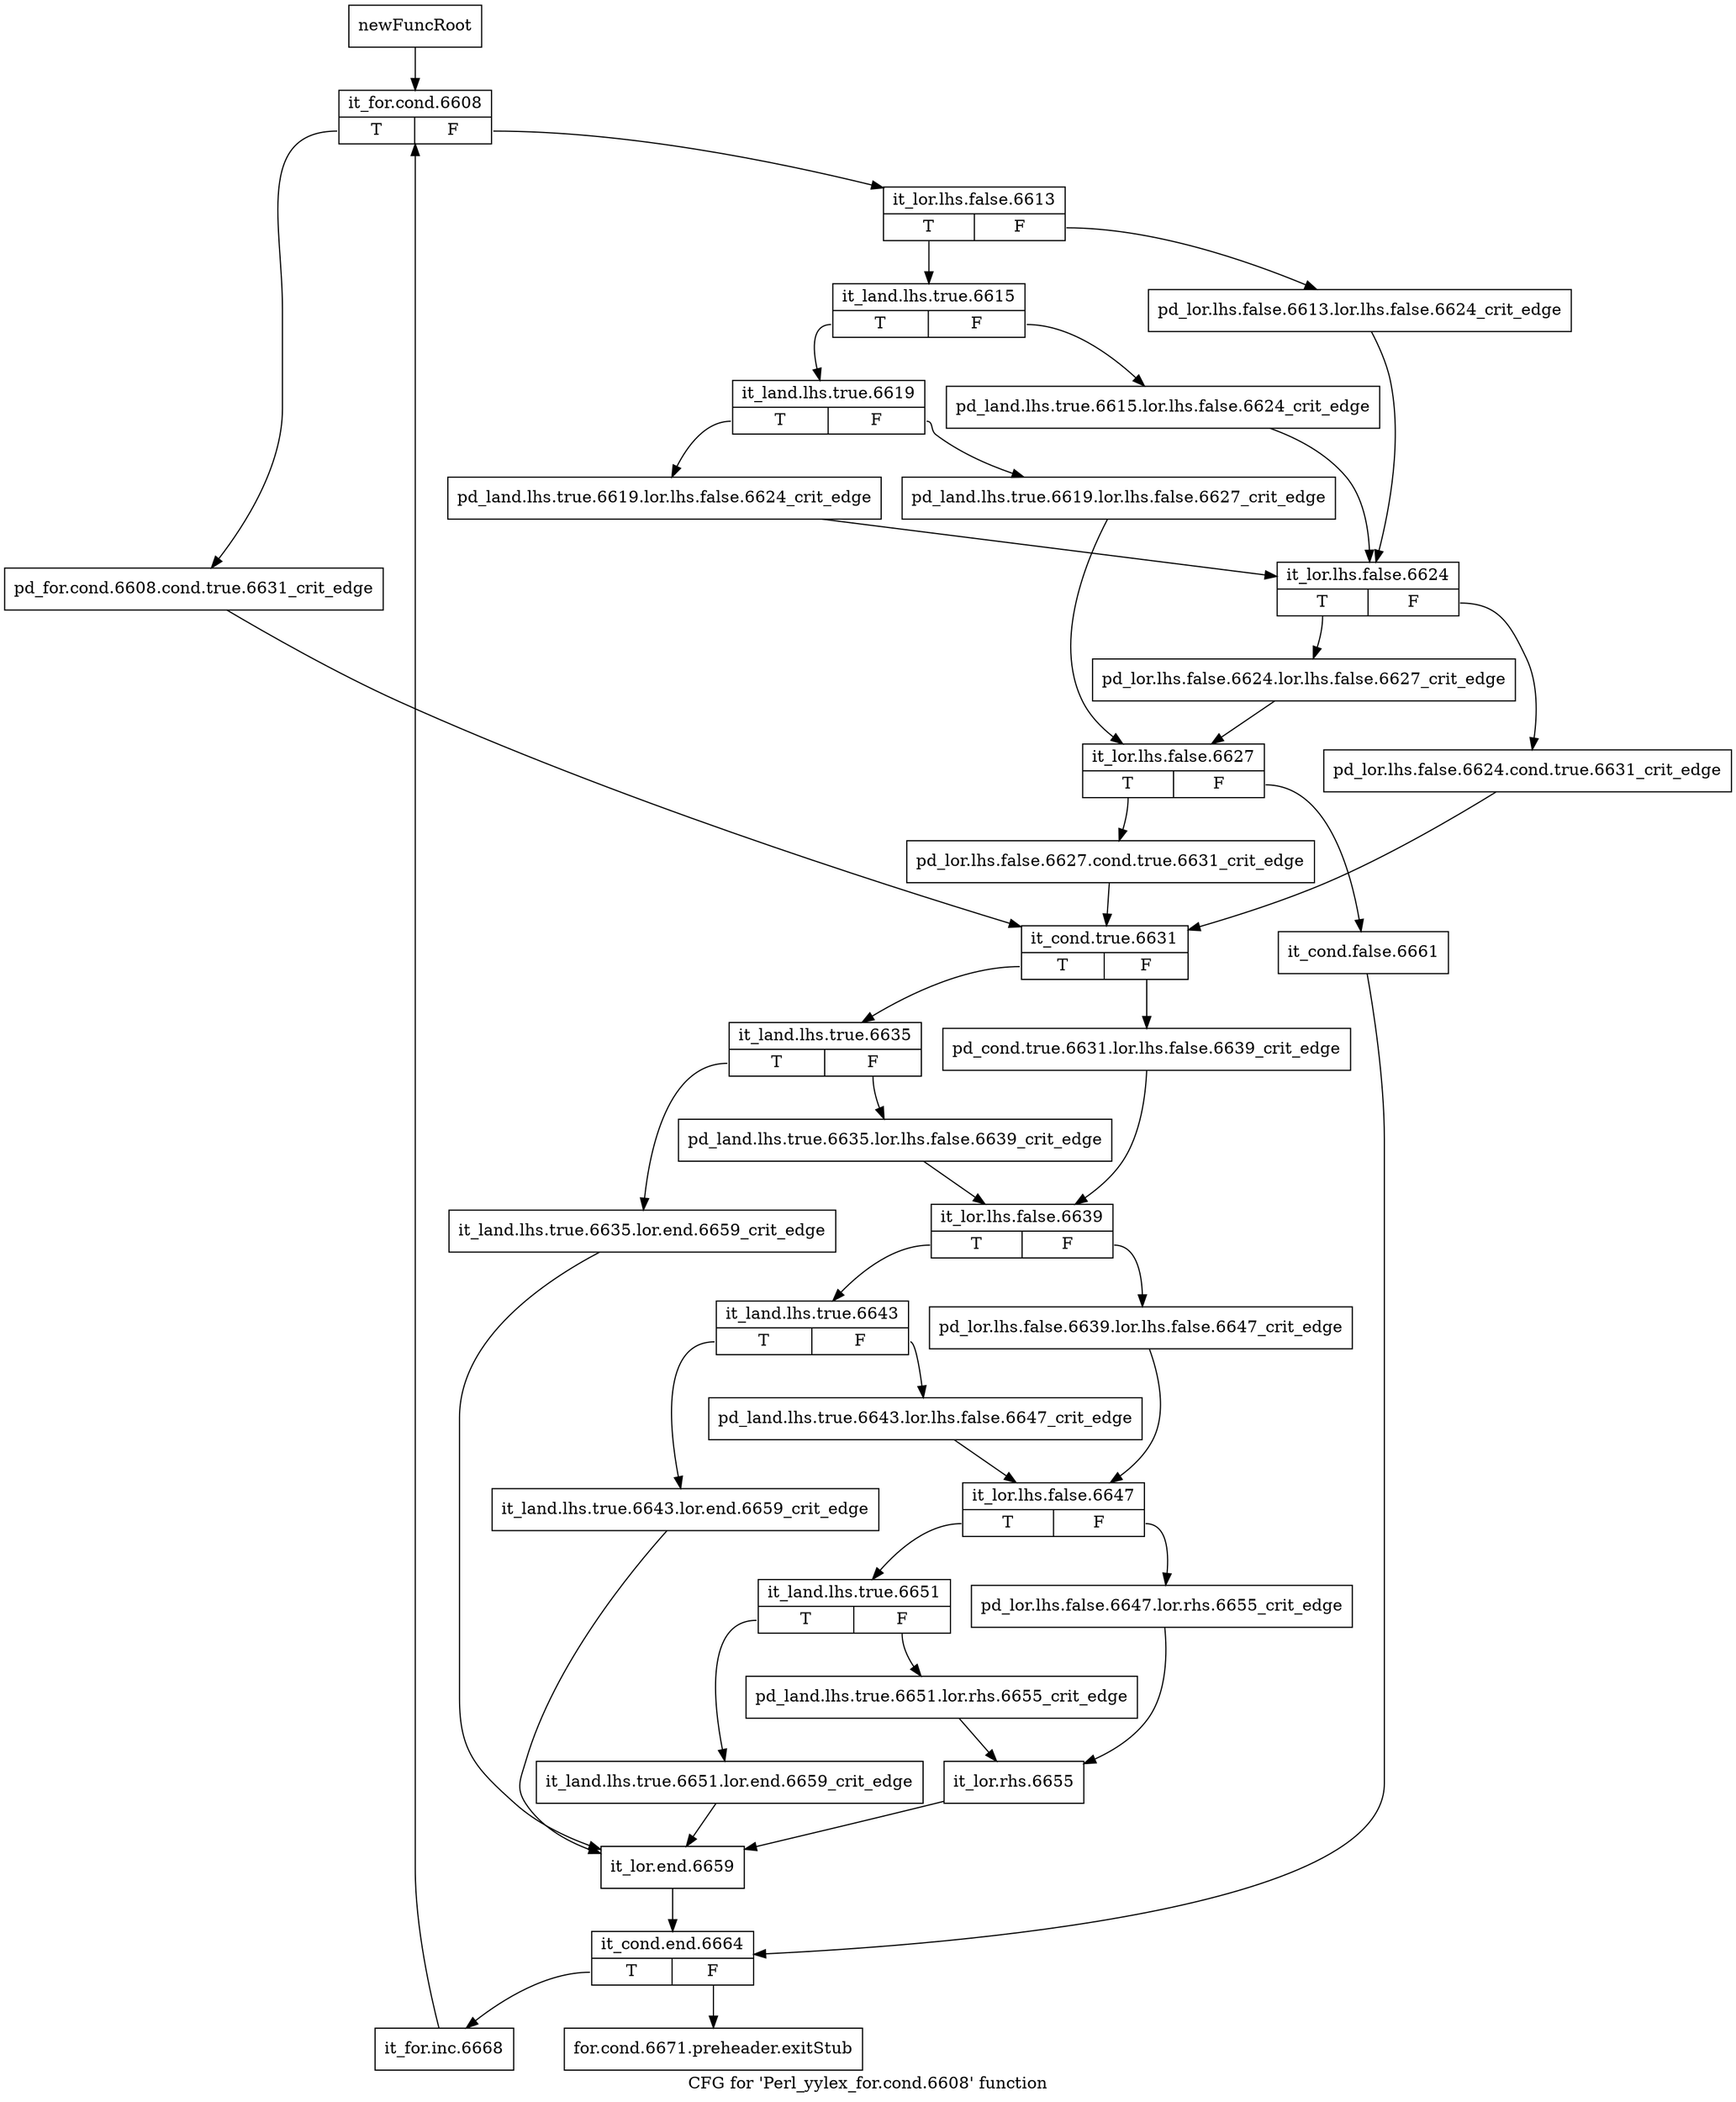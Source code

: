 digraph "CFG for 'Perl_yylex_for.cond.6608' function" {
	label="CFG for 'Perl_yylex_for.cond.6608' function";

	Node0x554c790 [shape=record,label="{newFuncRoot}"];
	Node0x554c790 -> Node0x554c830;
	Node0x554c7e0 [shape=record,label="{for.cond.6671.preheader.exitStub}"];
	Node0x554c830 [shape=record,label="{it_for.cond.6608|{<s0>T|<s1>F}}"];
	Node0x554c830:s0 -> Node0x554cc90;
	Node0x554c830:s1 -> Node0x554c880;
	Node0x554c880 [shape=record,label="{it_lor.lhs.false.6613|{<s0>T|<s1>F}}"];
	Node0x554c880:s0 -> Node0x554c920;
	Node0x554c880:s1 -> Node0x554c8d0;
	Node0x554c8d0 [shape=record,label="{pd_lor.lhs.false.6613.lor.lhs.false.6624_crit_edge}"];
	Node0x554c8d0 -> Node0x554cab0;
	Node0x554c920 [shape=record,label="{it_land.lhs.true.6615|{<s0>T|<s1>F}}"];
	Node0x554c920:s0 -> Node0x554c9c0;
	Node0x554c920:s1 -> Node0x554c970;
	Node0x554c970 [shape=record,label="{pd_land.lhs.true.6615.lor.lhs.false.6624_crit_edge}"];
	Node0x554c970 -> Node0x554cab0;
	Node0x554c9c0 [shape=record,label="{it_land.lhs.true.6619|{<s0>T|<s1>F}}"];
	Node0x554c9c0:s0 -> Node0x554ca60;
	Node0x554c9c0:s1 -> Node0x554ca10;
	Node0x554ca10 [shape=record,label="{pd_land.lhs.true.6619.lor.lhs.false.6627_crit_edge}"];
	Node0x554ca10 -> Node0x554cba0;
	Node0x554ca60 [shape=record,label="{pd_land.lhs.true.6619.lor.lhs.false.6624_crit_edge}"];
	Node0x554ca60 -> Node0x554cab0;
	Node0x554cab0 [shape=record,label="{it_lor.lhs.false.6624|{<s0>T|<s1>F}}"];
	Node0x554cab0:s0 -> Node0x554cb50;
	Node0x554cab0:s1 -> Node0x554cb00;
	Node0x554cb00 [shape=record,label="{pd_lor.lhs.false.6624.cond.true.6631_crit_edge}"];
	Node0x554cb00 -> Node0x554cce0;
	Node0x554cb50 [shape=record,label="{pd_lor.lhs.false.6624.lor.lhs.false.6627_crit_edge}"];
	Node0x554cb50 -> Node0x554cba0;
	Node0x554cba0 [shape=record,label="{it_lor.lhs.false.6627|{<s0>T|<s1>F}}"];
	Node0x554cba0:s0 -> Node0x554cc40;
	Node0x554cba0:s1 -> Node0x554cbf0;
	Node0x554cbf0 [shape=record,label="{it_cond.false.6661}"];
	Node0x554cbf0 -> Node0x554d230;
	Node0x554cc40 [shape=record,label="{pd_lor.lhs.false.6627.cond.true.6631_crit_edge}"];
	Node0x554cc40 -> Node0x554cce0;
	Node0x554cc90 [shape=record,label="{pd_for.cond.6608.cond.true.6631_crit_edge}"];
	Node0x554cc90 -> Node0x554cce0;
	Node0x554cce0 [shape=record,label="{it_cond.true.6631|{<s0>T|<s1>F}}"];
	Node0x554cce0:s0 -> Node0x554cd80;
	Node0x554cce0:s1 -> Node0x554cd30;
	Node0x554cd30 [shape=record,label="{pd_cond.true.6631.lor.lhs.false.6639_crit_edge}"];
	Node0x554cd30 -> Node0x554ce20;
	Node0x554cd80 [shape=record,label="{it_land.lhs.true.6635|{<s0>T|<s1>F}}"];
	Node0x554cd80:s0 -> Node0x554d190;
	Node0x554cd80:s1 -> Node0x554cdd0;
	Node0x554cdd0 [shape=record,label="{pd_land.lhs.true.6635.lor.lhs.false.6639_crit_edge}"];
	Node0x554cdd0 -> Node0x554ce20;
	Node0x554ce20 [shape=record,label="{it_lor.lhs.false.6639|{<s0>T|<s1>F}}"];
	Node0x554ce20:s0 -> Node0x554cec0;
	Node0x554ce20:s1 -> Node0x554ce70;
	Node0x554ce70 [shape=record,label="{pd_lor.lhs.false.6639.lor.lhs.false.6647_crit_edge}"];
	Node0x554ce70 -> Node0x554cf60;
	Node0x554cec0 [shape=record,label="{it_land.lhs.true.6643|{<s0>T|<s1>F}}"];
	Node0x554cec0:s0 -> Node0x554d140;
	Node0x554cec0:s1 -> Node0x554cf10;
	Node0x554cf10 [shape=record,label="{pd_land.lhs.true.6643.lor.lhs.false.6647_crit_edge}"];
	Node0x554cf10 -> Node0x554cf60;
	Node0x554cf60 [shape=record,label="{it_lor.lhs.false.6647|{<s0>T|<s1>F}}"];
	Node0x554cf60:s0 -> Node0x554d000;
	Node0x554cf60:s1 -> Node0x554cfb0;
	Node0x554cfb0 [shape=record,label="{pd_lor.lhs.false.6647.lor.rhs.6655_crit_edge}"];
	Node0x554cfb0 -> Node0x554d0a0;
	Node0x554d000 [shape=record,label="{it_land.lhs.true.6651|{<s0>T|<s1>F}}"];
	Node0x554d000:s0 -> Node0x554d0f0;
	Node0x554d000:s1 -> Node0x554d050;
	Node0x554d050 [shape=record,label="{pd_land.lhs.true.6651.lor.rhs.6655_crit_edge}"];
	Node0x554d050 -> Node0x554d0a0;
	Node0x554d0a0 [shape=record,label="{it_lor.rhs.6655}"];
	Node0x554d0a0 -> Node0x554d1e0;
	Node0x554d0f0 [shape=record,label="{it_land.lhs.true.6651.lor.end.6659_crit_edge}"];
	Node0x554d0f0 -> Node0x554d1e0;
	Node0x554d140 [shape=record,label="{it_land.lhs.true.6643.lor.end.6659_crit_edge}"];
	Node0x554d140 -> Node0x554d1e0;
	Node0x554d190 [shape=record,label="{it_land.lhs.true.6635.lor.end.6659_crit_edge}"];
	Node0x554d190 -> Node0x554d1e0;
	Node0x554d1e0 [shape=record,label="{it_lor.end.6659}"];
	Node0x554d1e0 -> Node0x554d230;
	Node0x554d230 [shape=record,label="{it_cond.end.6664|{<s0>T|<s1>F}}"];
	Node0x554d230:s0 -> Node0x554d280;
	Node0x554d230:s1 -> Node0x554c7e0;
	Node0x554d280 [shape=record,label="{it_for.inc.6668}"];
	Node0x554d280 -> Node0x554c830;
}

